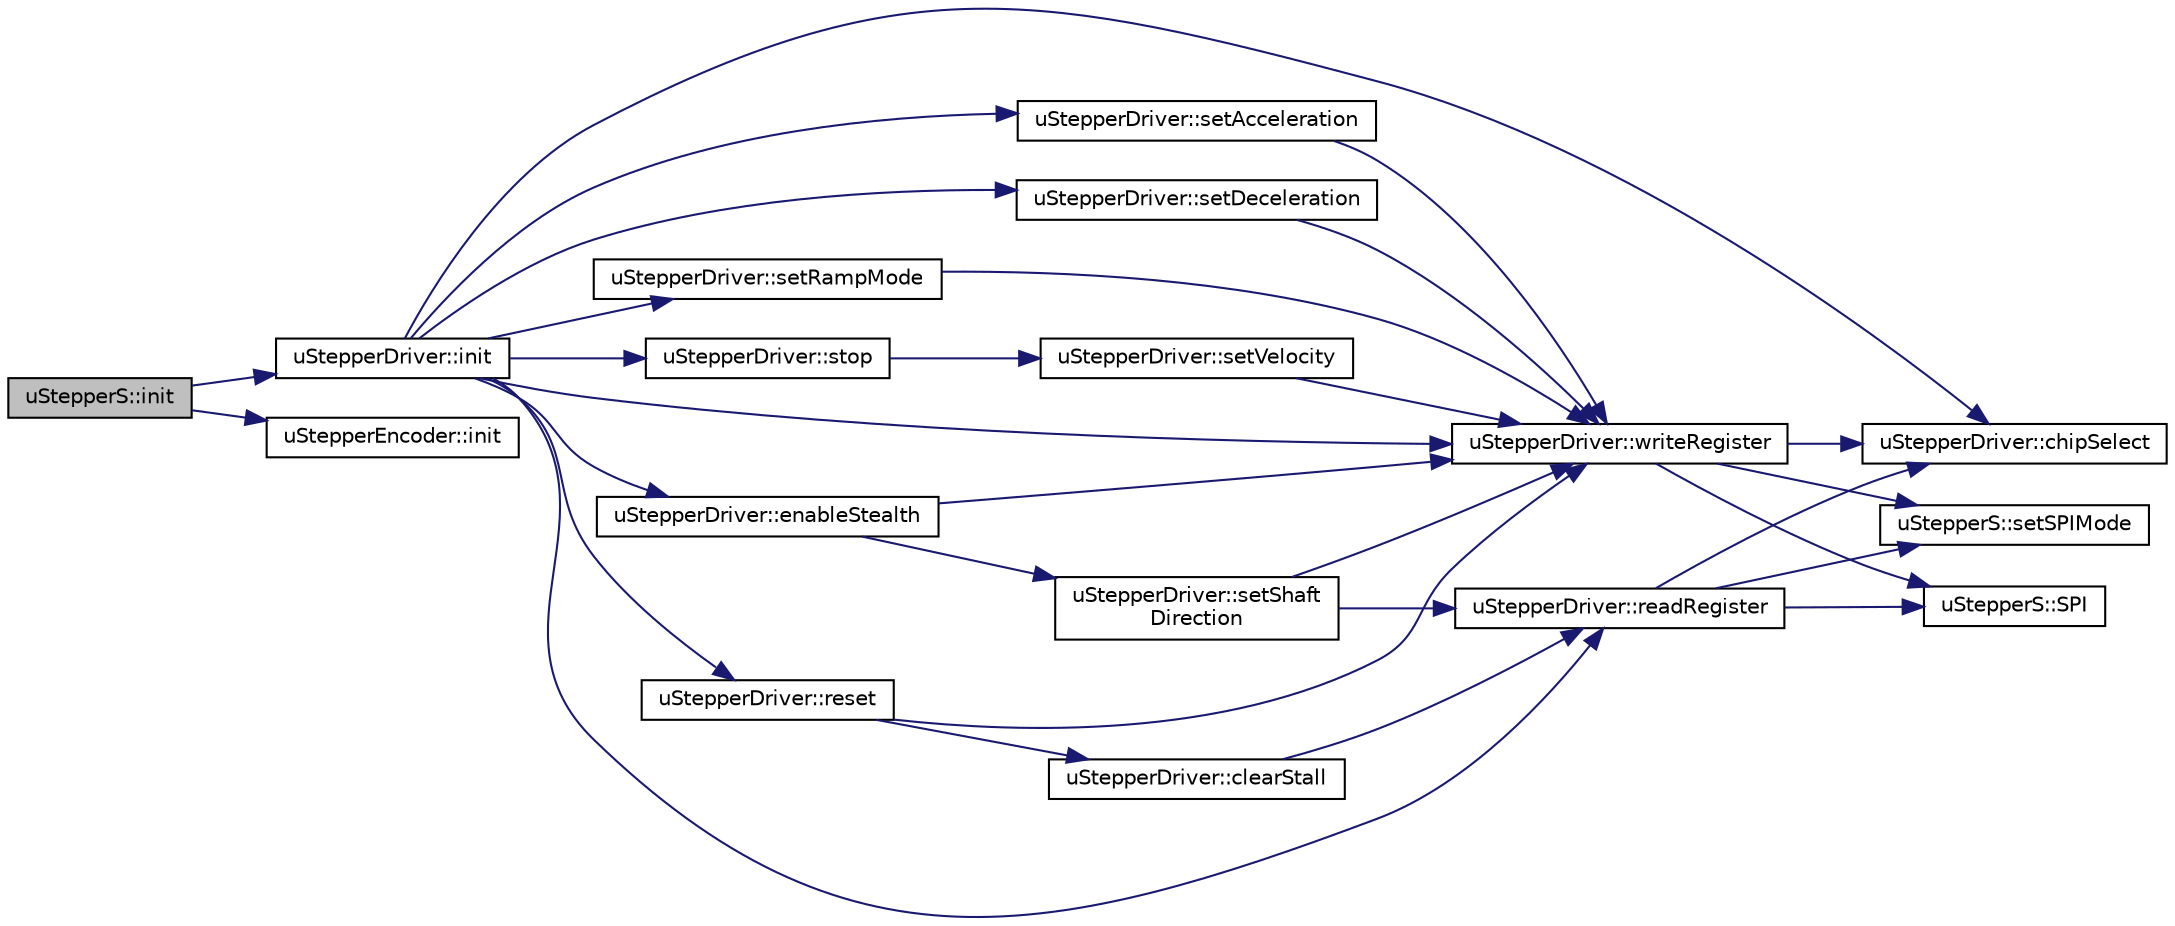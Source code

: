 digraph "uStepperS::init"
{
 // LATEX_PDF_SIZE
  edge [fontname="Helvetica",fontsize="10",labelfontname="Helvetica",labelfontsize="10"];
  node [fontname="Helvetica",fontsize="10",shape=record];
  rankdir="LR";
  Node1 [label="uStepperS::init",height=0.2,width=0.4,color="black", fillcolor="grey75", style="filled", fontcolor="black",tooltip="Internal function to prepare the uStepperS in the constructor."];
  Node1 -> Node2 [color="midnightblue",fontsize="10",style="solid",fontname="Helvetica"];
  Node2 [label="uStepperDriver::init",height=0.2,width=0.4,color="black", fillcolor="white", style="filled",URL="$classuStepperDriver.html#aa0377f43140c529c559e8ec0868cb715",tooltip="Initiation of the motor driver."];
  Node2 -> Node3 [color="midnightblue",fontsize="10",style="solid",fontname="Helvetica"];
  Node3 [label="uStepperDriver::chipSelect",height=0.2,width=0.4,color="black", fillcolor="white", style="filled",URL="$classuStepperDriver.html#a2c2fa442620130914896548072a65d8e",tooltip=" "];
  Node2 -> Node4 [color="midnightblue",fontsize="10",style="solid",fontname="Helvetica"];
  Node4 [label="uStepperDriver::enableStealth",height=0.2,width=0.4,color="black", fillcolor="white", style="filled",URL="$classuStepperDriver.html#ab89ec040a2e8a6f4b03cc03e8c590e2e",tooltip=" "];
  Node4 -> Node5 [color="midnightblue",fontsize="10",style="solid",fontname="Helvetica"];
  Node5 [label="uStepperDriver::setShaft\lDirection",height=0.2,width=0.4,color="black", fillcolor="white", style="filled",URL="$classuStepperDriver.html#a9182900a27f84224e9428022e4cd2e12",tooltip="Set motor driver direction."];
  Node5 -> Node6 [color="midnightblue",fontsize="10",style="solid",fontname="Helvetica"];
  Node6 [label="uStepperDriver::readRegister",height=0.2,width=0.4,color="black", fillcolor="white", style="filled",URL="$classuStepperDriver.html#ac63122b462ec49720be39372be32c994",tooltip="Reads a register from the motor driver."];
  Node6 -> Node3 [color="midnightblue",fontsize="10",style="solid",fontname="Helvetica"];
  Node6 -> Node7 [color="midnightblue",fontsize="10",style="solid",fontname="Helvetica"];
  Node7 [label="uStepperS::setSPIMode",height=0.2,width=0.4,color="black", fillcolor="white", style="filled",URL="$classuStepperS.html#aa84ce3b0c79dc725a3c4646253b71b60",tooltip=" "];
  Node6 -> Node8 [color="midnightblue",fontsize="10",style="solid",fontname="Helvetica"];
  Node8 [label="uStepperS::SPI",height=0.2,width=0.4,color="black", fillcolor="white", style="filled",URL="$classuStepperS.html#abeb08ab58e0d25de9f6e2efc74403585",tooltip=" "];
  Node5 -> Node9 [color="midnightblue",fontsize="10",style="solid",fontname="Helvetica"];
  Node9 [label="uStepperDriver::writeRegister",height=0.2,width=0.4,color="black", fillcolor="white", style="filled",URL="$classuStepperDriver.html#a9df53360451da6c1b7291ae2ffd12819",tooltip="Write a register of the motor driver."];
  Node9 -> Node3 [color="midnightblue",fontsize="10",style="solid",fontname="Helvetica"];
  Node9 -> Node7 [color="midnightblue",fontsize="10",style="solid",fontname="Helvetica"];
  Node9 -> Node8 [color="midnightblue",fontsize="10",style="solid",fontname="Helvetica"];
  Node4 -> Node9 [color="midnightblue",fontsize="10",style="solid",fontname="Helvetica"];
  Node2 -> Node6 [color="midnightblue",fontsize="10",style="solid",fontname="Helvetica"];
  Node2 -> Node10 [color="midnightblue",fontsize="10",style="solid",fontname="Helvetica"];
  Node10 [label="uStepperDriver::reset",height=0.2,width=0.4,color="black", fillcolor="white", style="filled",URL="$classuStepperDriver.html#a8e9e3be0a375489cb1b560b8b37486b7",tooltip=" "];
  Node10 -> Node11 [color="midnightblue",fontsize="10",style="solid",fontname="Helvetica"];
  Node11 [label="uStepperDriver::clearStall",height=0.2,width=0.4,color="black", fillcolor="white", style="filled",URL="$classuStepperDriver.html#acf01b92a98aed0b576588caecf534ed4",tooltip=" "];
  Node11 -> Node6 [color="midnightblue",fontsize="10",style="solid",fontname="Helvetica"];
  Node10 -> Node9 [color="midnightblue",fontsize="10",style="solid",fontname="Helvetica"];
  Node2 -> Node12 [color="midnightblue",fontsize="10",style="solid",fontname="Helvetica"];
  Node12 [label="uStepperDriver::setAcceleration",height=0.2,width=0.4,color="black", fillcolor="white", style="filled",URL="$classuStepperDriver.html#a1668657b55a0839ced16aa728f90bc7f",tooltip="Set motor acceleration."];
  Node12 -> Node9 [color="midnightblue",fontsize="10",style="solid",fontname="Helvetica"];
  Node2 -> Node13 [color="midnightblue",fontsize="10",style="solid",fontname="Helvetica"];
  Node13 [label="uStepperDriver::setDeceleration",height=0.2,width=0.4,color="black", fillcolor="white", style="filled",URL="$classuStepperDriver.html#a40f48b1a99218b3a648deb56286e678c",tooltip="Set motor deceleration."];
  Node13 -> Node9 [color="midnightblue",fontsize="10",style="solid",fontname="Helvetica"];
  Node2 -> Node14 [color="midnightblue",fontsize="10",style="solid",fontname="Helvetica"];
  Node14 [label="uStepperDriver::setRampMode",height=0.2,width=0.4,color="black", fillcolor="white", style="filled",URL="$classuStepperDriver.html#af2ce24dc7a9602cd1dee585ecdee567c",tooltip="Set motor driver to position mode or velocity mode."];
  Node14 -> Node9 [color="midnightblue",fontsize="10",style="solid",fontname="Helvetica"];
  Node2 -> Node15 [color="midnightblue",fontsize="10",style="solid",fontname="Helvetica"];
  Node15 [label="uStepperDriver::stop",height=0.2,width=0.4,color="black", fillcolor="white", style="filled",URL="$classuStepperDriver.html#a990e6d0c64db890f0aecbc00a934f109",tooltip="Stops any ongoing movement with deceleration."];
  Node15 -> Node16 [color="midnightblue",fontsize="10",style="solid",fontname="Helvetica"];
  Node16 [label="uStepperDriver::setVelocity",height=0.2,width=0.4,color="black", fillcolor="white", style="filled",URL="$classuStepperDriver.html#ace949223744d3ecb544ddb879a1146d6",tooltip="Set motor velocity."];
  Node16 -> Node9 [color="midnightblue",fontsize="10",style="solid",fontname="Helvetica"];
  Node2 -> Node9 [color="midnightblue",fontsize="10",style="solid",fontname="Helvetica"];
  Node1 -> Node17 [color="midnightblue",fontsize="10",style="solid",fontname="Helvetica"];
  Node17 [label="uStepperEncoder::init",height=0.2,width=0.4,color="black", fillcolor="white", style="filled",URL="$classuStepperEncoder.html#a51e78587431729869ae7e3394641b909",tooltip="Initiation of the encoder."];
}
